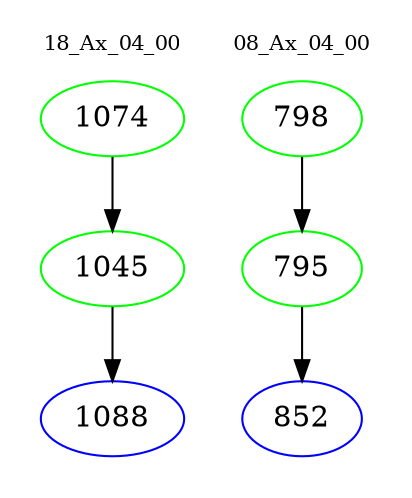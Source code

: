 digraph{
subgraph cluster_0 {
color = white
label = "18_Ax_04_00";
fontsize=10;
T0_1074 [label="1074", color="green"]
T0_1074 -> T0_1045 [color="black"]
T0_1045 [label="1045", color="green"]
T0_1045 -> T0_1088 [color="black"]
T0_1088 [label="1088", color="blue"]
}
subgraph cluster_1 {
color = white
label = "08_Ax_04_00";
fontsize=10;
T1_798 [label="798", color="green"]
T1_798 -> T1_795 [color="black"]
T1_795 [label="795", color="green"]
T1_795 -> T1_852 [color="black"]
T1_852 [label="852", color="blue"]
}
}
